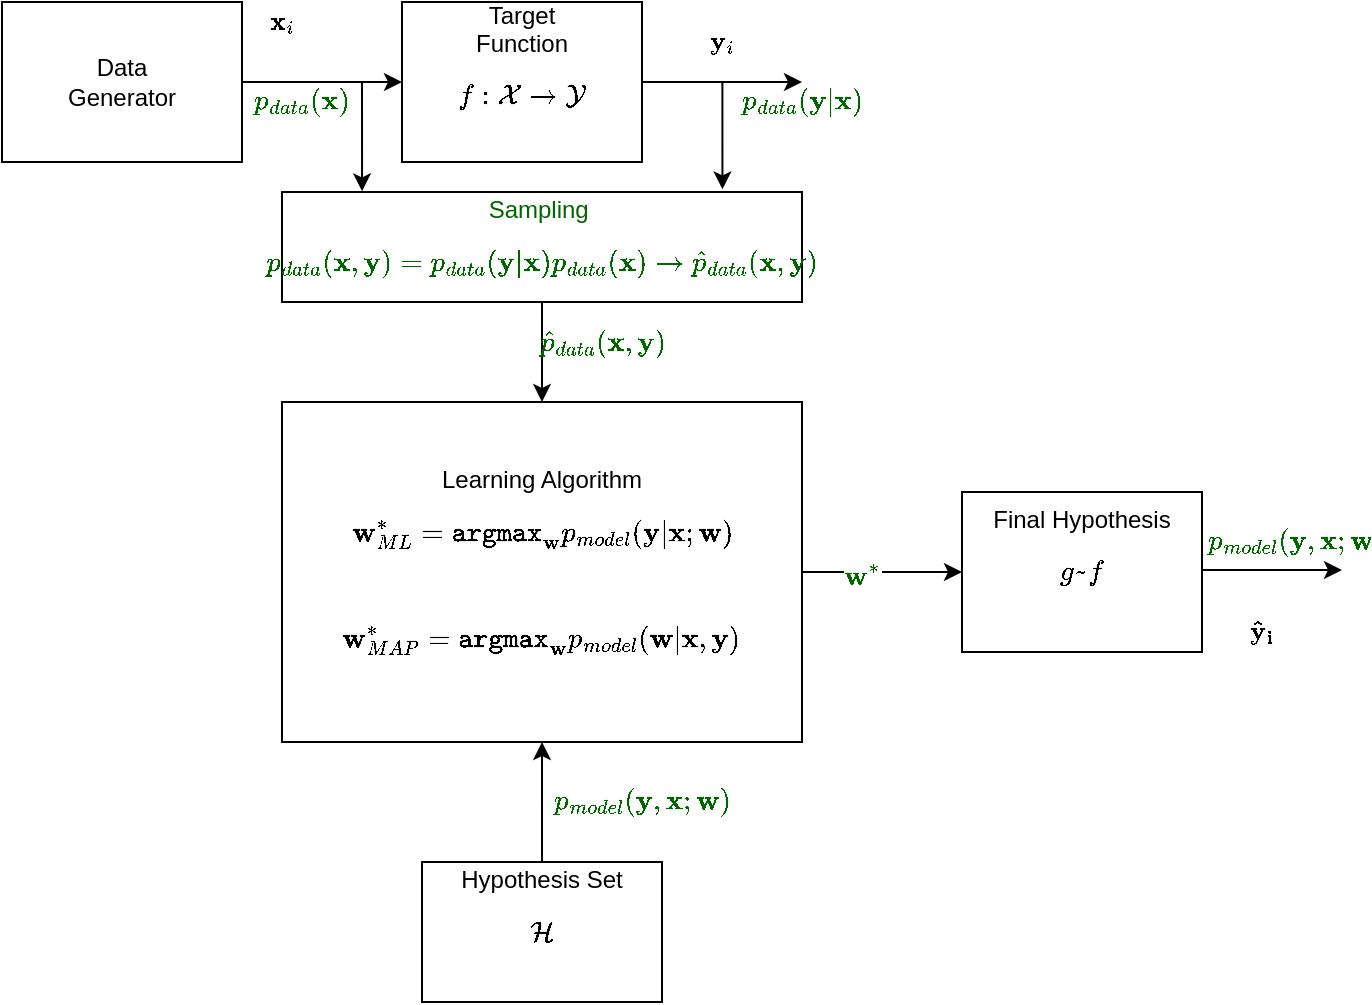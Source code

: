<mxfile version="12.7.1" type="github">
  <diagram id="7u2jFZsIr4gWWlFjd8qA" name="supervised">
    <mxGraphModel dx="775" dy="686" grid="1" gridSize="10" guides="1" tooltips="1" connect="1" arrows="1" fold="1" page="1" pageScale="1" pageWidth="1100" pageHeight="850" math="1" shadow="0">
      <root>
        <mxCell id="0" />
        <mxCell id="1" parent="0" />
        <mxCell id="bj_X7EHBgDcYaUWoQlPC-2" value="$$\mathbf{x}_i$$" style="edgeStyle=orthogonalEdgeStyle;rounded=0;html=1;exitX=1;exitY=0.5;exitDx=0;exitDy=0;entryX=0;entryY=0.5;entryDx=0;entryDy=0;jettySize=auto;orthogonalLoop=1;verticalAlign=bottom;" edge="1" parent="1" source="bj_X7EHBgDcYaUWoQlPC-3" target="bj_X7EHBgDcYaUWoQlPC-4">
          <mxGeometry x="0.5" y="41" relative="1" as="geometry">
            <Array as="points">
              <mxPoint x="220" y="120" />
              <mxPoint x="220" y="120" />
            </Array>
            <mxPoint x="-40" y="31" as="offset" />
          </mxGeometry>
        </mxCell>
        <mxCell id="bj_X7EHBgDcYaUWoQlPC-21" style="edgeStyle=orthogonalEdgeStyle;rounded=0;orthogonalLoop=1;jettySize=auto;html=1;exitX=1;exitY=0.5;exitDx=0;exitDy=0;entryX=0.154;entryY=-0.006;entryDx=0;entryDy=0;entryPerimeter=0;fontColor=#006600;" edge="1" parent="1" source="bj_X7EHBgDcYaUWoQlPC-3" target="bj_X7EHBgDcYaUWoQlPC-13">
          <mxGeometry relative="1" as="geometry" />
        </mxCell>
        <mxCell id="bj_X7EHBgDcYaUWoQlPC-3" value="Data &lt;br&gt;Generator" style="rounded=0;whiteSpace=wrap;html=1;" vertex="1" parent="1">
          <mxGeometry x="40" y="80" width="120" height="80" as="geometry" />
        </mxCell>
        <mxCell id="bj_X7EHBgDcYaUWoQlPC-22" style="edgeStyle=orthogonalEdgeStyle;rounded=0;orthogonalLoop=1;jettySize=auto;html=1;entryX=0.847;entryY=-0.024;entryDx=0;entryDy=0;entryPerimeter=0;fontColor=#006600;exitX=1;exitY=0.5;exitDx=0;exitDy=0;" edge="1" parent="1" source="bj_X7EHBgDcYaUWoQlPC-4" target="bj_X7EHBgDcYaUWoQlPC-13">
          <mxGeometry relative="1" as="geometry" />
        </mxCell>
        <mxCell id="bj_X7EHBgDcYaUWoQlPC-4" value="Target&lt;br&gt;Function&lt;br&gt;$$f: \cal{X} \rightarrow \cal{Y}$$&lt;br&gt;" style="rounded=0;whiteSpace=wrap;html=1;" vertex="1" parent="1">
          <mxGeometry x="240" y="80" width="120" height="80" as="geometry" />
        </mxCell>
        <mxCell id="bj_X7EHBgDcYaUWoQlPC-5" value="$$\mathbf{y}_i$$" style="edgeStyle=orthogonalEdgeStyle;rounded=0;html=1;exitX=1;exitY=0.5;exitDx=0;exitDy=0;entryX=0;entryY=0.5;entryDx=0;entryDy=0;jettySize=auto;orthogonalLoop=1;verticalAlign=bottom;" edge="1" parent="1">
          <mxGeometry relative="1" as="geometry">
            <mxPoint x="360" y="120" as="sourcePoint" />
            <mxPoint x="440" y="120" as="targetPoint" />
          </mxGeometry>
        </mxCell>
        <mxCell id="bj_X7EHBgDcYaUWoQlPC-26" style="edgeStyle=orthogonalEdgeStyle;rounded=0;orthogonalLoop=1;jettySize=auto;html=1;entryX=0;entryY=0.5;entryDx=0;entryDy=0;fontColor=#006600;" edge="1" parent="1" source="bj_X7EHBgDcYaUWoQlPC-6" target="bj_X7EHBgDcYaUWoQlPC-12">
          <mxGeometry relative="1" as="geometry" />
        </mxCell>
        <mxCell id="bj_X7EHBgDcYaUWoQlPC-27" value="$$\mathbf w^*$$" style="text;html=1;align=center;verticalAlign=middle;resizable=0;points=[];labelBackgroundColor=#ffffff;fontColor=#006600;" vertex="1" connectable="0" parent="bj_X7EHBgDcYaUWoQlPC-26">
          <mxGeometry x="-0.267" y="-2" relative="1" as="geometry">
            <mxPoint as="offset" />
          </mxGeometry>
        </mxCell>
        <mxCell id="bj_X7EHBgDcYaUWoQlPC-6" value="Learning Algorithm&lt;br&gt;$$\mathbf w^*_{ML}= \mathtt{argmax}_{\mathbf w} p_{model}(\mathbf y| \mathbf x;\mathbf w)$$&lt;br&gt;$$\mathbf w^*_{MAP}= \mathtt{argmax}_{\mathbf w} p_{model}(\mathbf w |&amp;nbsp;\mathbf x, \mathbf y)$$" style="rounded=0;whiteSpace=wrap;html=1;" vertex="1" parent="1">
          <mxGeometry x="180" y="280" width="260" height="170" as="geometry" />
        </mxCell>
        <mxCell id="bj_X7EHBgDcYaUWoQlPC-10" style="edgeStyle=orthogonalEdgeStyle;rounded=0;html=1;exitX=0.5;exitY=0;exitDx=0;exitDy=0;entryX=0.5;entryY=1;entryDx=0;entryDy=0;jettySize=auto;orthogonalLoop=1;align=center;" edge="1" parent="1" source="bj_X7EHBgDcYaUWoQlPC-11" target="bj_X7EHBgDcYaUWoQlPC-6">
          <mxGeometry relative="1" as="geometry" />
        </mxCell>
        <mxCell id="bj_X7EHBgDcYaUWoQlPC-11" value="Hypothesis Set&lt;br&gt;$$\cal{H}$$&lt;br&gt;" style="rounded=0;whiteSpace=wrap;html=1;" vertex="1" parent="1">
          <mxGeometry x="250" y="510" width="120" height="70" as="geometry" />
        </mxCell>
        <mxCell id="bj_X7EHBgDcYaUWoQlPC-12" value="Final Hypothesis&lt;br&gt;$$g \mbox{~} f $$&lt;br&gt;" style="rounded=0;whiteSpace=wrap;html=1;" vertex="1" parent="1">
          <mxGeometry x="520" y="325" width="120" height="80" as="geometry" />
        </mxCell>
        <mxCell id="bj_X7EHBgDcYaUWoQlPC-25" style="edgeStyle=orthogonalEdgeStyle;rounded=0;orthogonalLoop=1;jettySize=auto;html=1;entryX=0.5;entryY=0;entryDx=0;entryDy=0;fontColor=#006600;" edge="1" parent="1" source="bj_X7EHBgDcYaUWoQlPC-13" target="bj_X7EHBgDcYaUWoQlPC-6">
          <mxGeometry relative="1" as="geometry" />
        </mxCell>
        <mxCell id="bj_X7EHBgDcYaUWoQlPC-13" value="Sampling&amp;nbsp;&lt;br&gt;$$p_{data}(\mathbf x, \mathbf y) = p_{data}(\mathbf y| \mathbf x) p_{data}(\mathbf x) \rightarrow \hat p_{data}(\mathbf x, \mathbf y)$$" style="rounded=0;whiteSpace=wrap;html=1;fontColor=#006600;strokeColor=#000000;" vertex="1" parent="1">
          <mxGeometry x="180" y="175" width="260" height="55" as="geometry" />
        </mxCell>
        <mxCell id="bj_X7EHBgDcYaUWoQlPC-14" value="$$\mathbf{\hat{y}_i}$$" style="edgeStyle=orthogonalEdgeStyle;rounded=0;html=1;jettySize=auto;orthogonalLoop=1;verticalAlign=top;align=center;entryX=0;entryY=0.5;entryDx=0;entryDy=0;" edge="1" parent="1">
          <mxGeometry x="-0.143" y="-6" relative="1" as="geometry">
            <mxPoint x="640" y="364" as="sourcePoint" />
            <mxPoint x="710" y="364" as="targetPoint" />
            <Array as="points">
              <mxPoint x="640" y="364" />
              <mxPoint x="640" y="364" />
            </Array>
            <mxPoint as="offset" />
          </mxGeometry>
        </mxCell>
        <mxCell id="bj_X7EHBgDcYaUWoQlPC-15" value="$$p_{data}(\mathbf x)$$" style="text;html=1;strokeColor=none;fillColor=none;align=center;verticalAlign=middle;whiteSpace=wrap;rounded=0;fontColor=#006600;" vertex="1" parent="1">
          <mxGeometry x="170" y="120" width="40" height="20" as="geometry" />
        </mxCell>
        <mxCell id="bj_X7EHBgDcYaUWoQlPC-16" value="$$p_{data}(\mathbf y | \mathbf x)$$" style="text;html=1;strokeColor=none;fillColor=none;align=center;verticalAlign=middle;whiteSpace=wrap;rounded=0;fontColor=#006600;" vertex="1" parent="1">
          <mxGeometry x="420" y="120" width="40" height="20" as="geometry" />
        </mxCell>
        <mxCell id="bj_X7EHBgDcYaUWoQlPC-20" value="$$p_{model}(\mathbf y , \mathbf x ; \mathbf w)$$" style="text;html=1;strokeColor=none;fillColor=none;align=center;verticalAlign=middle;whiteSpace=wrap;rounded=0;fontColor=#006600;" vertex="1" parent="1">
          <mxGeometry x="340" y="470" width="40" height="20" as="geometry" />
        </mxCell>
        <mxCell id="bj_X7EHBgDcYaUWoQlPC-28" value="$$p_{model}(\mathbf y , \mathbf x ; \mathbf w^*)$$" style="text;html=1;strokeColor=none;fillColor=none;align=center;verticalAlign=middle;whiteSpace=wrap;rounded=0;fontColor=#006600;" vertex="1" parent="1">
          <mxGeometry x="670" y="340" width="40" height="20" as="geometry" />
        </mxCell>
        <mxCell id="bj_X7EHBgDcYaUWoQlPC-30" value="$$\hat p_{data}(\mathbf x, \mathbf y)$$" style="text;html=1;strokeColor=none;fillColor=none;align=center;verticalAlign=middle;whiteSpace=wrap;rounded=0;fontColor=#006600;" vertex="1" parent="1">
          <mxGeometry x="320" y="240" width="40" height="20" as="geometry" />
        </mxCell>
      </root>
    </mxGraphModel>
  </diagram>
</mxfile>
